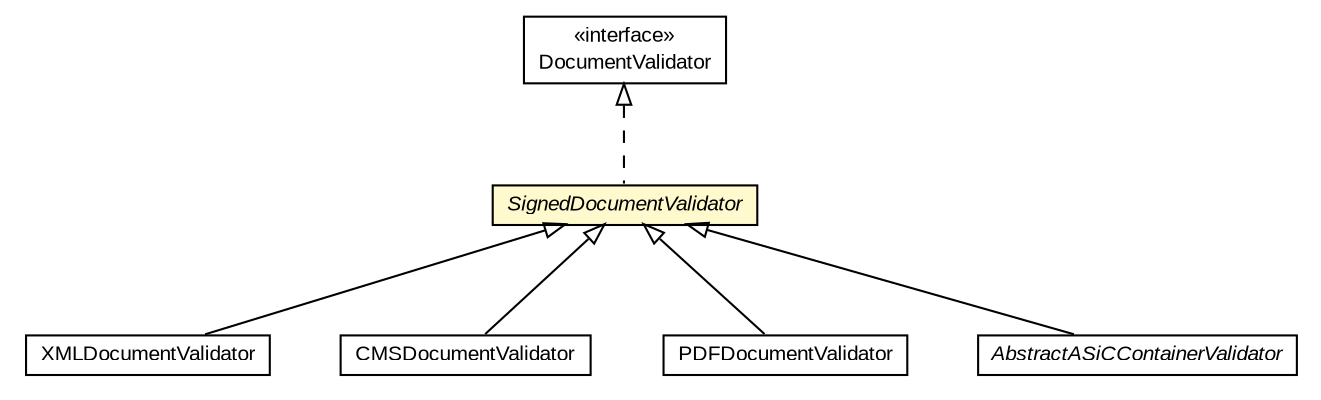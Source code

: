#!/usr/local/bin/dot
#
# Class diagram 
# Generated by UMLGraph version R5_6-24-gf6e263 (http://www.umlgraph.org/)
#

digraph G {
	edge [fontname="arial",fontsize=10,labelfontname="arial",labelfontsize=10];
	node [fontname="arial",fontsize=10,shape=plaintext];
	nodesep=0.25;
	ranksep=0.5;
	// eu.europa.esig.dss.validation.SignedDocumentValidator
	c658405 [label=<<table title="eu.europa.esig.dss.validation.SignedDocumentValidator" border="0" cellborder="1" cellspacing="0" cellpadding="2" port="p" bgcolor="lemonChiffon" href="./SignedDocumentValidator.html">
		<tr><td><table border="0" cellspacing="0" cellpadding="1">
<tr><td align="center" balign="center"><font face="arial italic"> SignedDocumentValidator </font></td></tr>
		</table></td></tr>
		</table>>, URL="./SignedDocumentValidator.html", fontname="arial", fontcolor="black", fontsize=10.0];
	// eu.europa.esig.dss.validation.DocumentValidator
	c658423 [label=<<table title="eu.europa.esig.dss.validation.DocumentValidator" border="0" cellborder="1" cellspacing="0" cellpadding="2" port="p" href="./DocumentValidator.html">
		<tr><td><table border="0" cellspacing="0" cellpadding="1">
<tr><td align="center" balign="center"> &#171;interface&#187; </td></tr>
<tr><td align="center" balign="center"> DocumentValidator </td></tr>
		</table></td></tr>
		</table>>, URL="./DocumentValidator.html", fontname="arial", fontcolor="black", fontsize=10.0];
	// eu.europa.esig.dss.xades.validation.XMLDocumentValidator
	c658917 [label=<<table title="eu.europa.esig.dss.xades.validation.XMLDocumentValidator" border="0" cellborder="1" cellspacing="0" cellpadding="2" port="p" href="../xades/validation/XMLDocumentValidator.html">
		<tr><td><table border="0" cellspacing="0" cellpadding="1">
<tr><td align="center" balign="center"> XMLDocumentValidator </td></tr>
		</table></td></tr>
		</table>>, URL="../xades/validation/XMLDocumentValidator.html", fontname="arial", fontcolor="black", fontsize=10.0];
	// eu.europa.esig.dss.cades.validation.CMSDocumentValidator
	c658945 [label=<<table title="eu.europa.esig.dss.cades.validation.CMSDocumentValidator" border="0" cellborder="1" cellspacing="0" cellpadding="2" port="p" href="../cades/validation/CMSDocumentValidator.html">
		<tr><td><table border="0" cellspacing="0" cellpadding="1">
<tr><td align="center" balign="center"> CMSDocumentValidator </td></tr>
		</table></td></tr>
		</table>>, URL="../cades/validation/CMSDocumentValidator.html", fontname="arial", fontcolor="black", fontsize=10.0];
	// eu.europa.esig.dss.pades.validation.PDFDocumentValidator
	c658962 [label=<<table title="eu.europa.esig.dss.pades.validation.PDFDocumentValidator" border="0" cellborder="1" cellspacing="0" cellpadding="2" port="p" href="../pades/validation/PDFDocumentValidator.html">
		<tr><td><table border="0" cellspacing="0" cellpadding="1">
<tr><td align="center" balign="center"> PDFDocumentValidator </td></tr>
		</table></td></tr>
		</table>>, URL="../pades/validation/PDFDocumentValidator.html", fontname="arial", fontcolor="black", fontsize=10.0];
	// eu.europa.esig.dss.asic.validation.AbstractASiCContainerValidator
	c659042 [label=<<table title="eu.europa.esig.dss.asic.validation.AbstractASiCContainerValidator" border="0" cellborder="1" cellspacing="0" cellpadding="2" port="p" href="../asic/validation/AbstractASiCContainerValidator.html">
		<tr><td><table border="0" cellspacing="0" cellpadding="1">
<tr><td align="center" balign="center"><font face="arial italic"> AbstractASiCContainerValidator </font></td></tr>
		</table></td></tr>
		</table>>, URL="../asic/validation/AbstractASiCContainerValidator.html", fontname="arial", fontcolor="black", fontsize=10.0];
	//eu.europa.esig.dss.validation.SignedDocumentValidator implements eu.europa.esig.dss.validation.DocumentValidator
	c658423:p -> c658405:p [dir=back,arrowtail=empty,style=dashed];
	//eu.europa.esig.dss.xades.validation.XMLDocumentValidator extends eu.europa.esig.dss.validation.SignedDocumentValidator
	c658405:p -> c658917:p [dir=back,arrowtail=empty];
	//eu.europa.esig.dss.cades.validation.CMSDocumentValidator extends eu.europa.esig.dss.validation.SignedDocumentValidator
	c658405:p -> c658945:p [dir=back,arrowtail=empty];
	//eu.europa.esig.dss.pades.validation.PDFDocumentValidator extends eu.europa.esig.dss.validation.SignedDocumentValidator
	c658405:p -> c658962:p [dir=back,arrowtail=empty];
	//eu.europa.esig.dss.asic.validation.AbstractASiCContainerValidator extends eu.europa.esig.dss.validation.SignedDocumentValidator
	c658405:p -> c659042:p [dir=back,arrowtail=empty];
}

